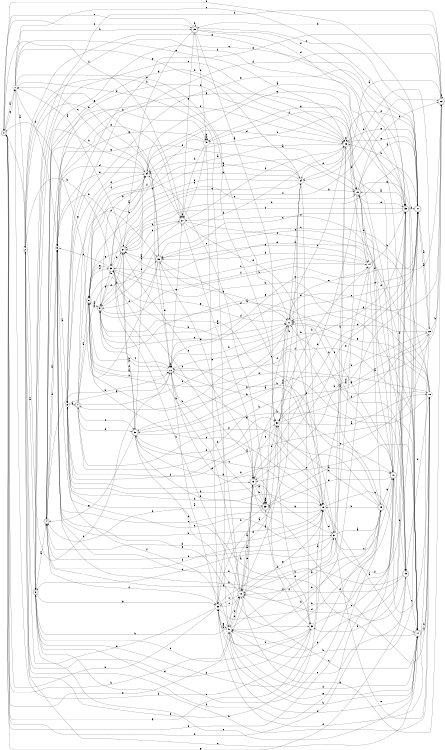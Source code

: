 digraph n34_8 {
__start0 [label="" shape="none"];

rankdir=LR;
size="8,5";

s0 [style="rounded,filled", color="black", fillcolor="white" shape="doublecircle", label="0"];
s1 [style="filled", color="black", fillcolor="white" shape="circle", label="1"];
s2 [style="filled", color="black", fillcolor="white" shape="circle", label="2"];
s3 [style="rounded,filled", color="black", fillcolor="white" shape="doublecircle", label="3"];
s4 [style="rounded,filled", color="black", fillcolor="white" shape="doublecircle", label="4"];
s5 [style="filled", color="black", fillcolor="white" shape="circle", label="5"];
s6 [style="filled", color="black", fillcolor="white" shape="circle", label="6"];
s7 [style="rounded,filled", color="black", fillcolor="white" shape="doublecircle", label="7"];
s8 [style="rounded,filled", color="black", fillcolor="white" shape="doublecircle", label="8"];
s9 [style="rounded,filled", color="black", fillcolor="white" shape="doublecircle", label="9"];
s10 [style="rounded,filled", color="black", fillcolor="white" shape="doublecircle", label="10"];
s11 [style="rounded,filled", color="black", fillcolor="white" shape="doublecircle", label="11"];
s12 [style="rounded,filled", color="black", fillcolor="white" shape="doublecircle", label="12"];
s13 [style="rounded,filled", color="black", fillcolor="white" shape="doublecircle", label="13"];
s14 [style="filled", color="black", fillcolor="white" shape="circle", label="14"];
s15 [style="rounded,filled", color="black", fillcolor="white" shape="doublecircle", label="15"];
s16 [style="filled", color="black", fillcolor="white" shape="circle", label="16"];
s17 [style="rounded,filled", color="black", fillcolor="white" shape="doublecircle", label="17"];
s18 [style="filled", color="black", fillcolor="white" shape="circle", label="18"];
s19 [style="rounded,filled", color="black", fillcolor="white" shape="doublecircle", label="19"];
s20 [style="rounded,filled", color="black", fillcolor="white" shape="doublecircle", label="20"];
s21 [style="rounded,filled", color="black", fillcolor="white" shape="doublecircle", label="21"];
s22 [style="filled", color="black", fillcolor="white" shape="circle", label="22"];
s23 [style="rounded,filled", color="black", fillcolor="white" shape="doublecircle", label="23"];
s24 [style="filled", color="black", fillcolor="white" shape="circle", label="24"];
s25 [style="filled", color="black", fillcolor="white" shape="circle", label="25"];
s26 [style="filled", color="black", fillcolor="white" shape="circle", label="26"];
s27 [style="rounded,filled", color="black", fillcolor="white" shape="doublecircle", label="27"];
s28 [style="filled", color="black", fillcolor="white" shape="circle", label="28"];
s29 [style="rounded,filled", color="black", fillcolor="white" shape="doublecircle", label="29"];
s30 [style="filled", color="black", fillcolor="white" shape="circle", label="30"];
s31 [style="filled", color="black", fillcolor="white" shape="circle", label="31"];
s32 [style="filled", color="black", fillcolor="white" shape="circle", label="32"];
s33 [style="rounded,filled", color="black", fillcolor="white" shape="doublecircle", label="33"];
s34 [style="filled", color="black", fillcolor="white" shape="circle", label="34"];
s35 [style="rounded,filled", color="black", fillcolor="white" shape="doublecircle", label="35"];
s36 [style="rounded,filled", color="black", fillcolor="white" shape="doublecircle", label="36"];
s37 [style="rounded,filled", color="black", fillcolor="white" shape="doublecircle", label="37"];
s38 [style="rounded,filled", color="black", fillcolor="white" shape="doublecircle", label="38"];
s39 [style="filled", color="black", fillcolor="white" shape="circle", label="39"];
s40 [style="filled", color="black", fillcolor="white" shape="circle", label="40"];
s41 [style="filled", color="black", fillcolor="white" shape="circle", label="41"];
s0 -> s1 [label="a"];
s0 -> s41 [label="b"];
s0 -> s29 [label="c"];
s0 -> s15 [label="d"];
s0 -> s13 [label="e"];
s0 -> s27 [label="f"];
s0 -> s1 [label="g"];
s0 -> s10 [label="h"];
s1 -> s2 [label="a"];
s1 -> s5 [label="b"];
s1 -> s35 [label="c"];
s1 -> s41 [label="d"];
s1 -> s28 [label="e"];
s1 -> s11 [label="f"];
s1 -> s24 [label="g"];
s1 -> s29 [label="h"];
s2 -> s3 [label="a"];
s2 -> s30 [label="b"];
s2 -> s17 [label="c"];
s2 -> s32 [label="d"];
s2 -> s35 [label="e"];
s2 -> s10 [label="f"];
s2 -> s26 [label="g"];
s2 -> s39 [label="h"];
s3 -> s4 [label="a"];
s3 -> s18 [label="b"];
s3 -> s28 [label="c"];
s3 -> s15 [label="d"];
s3 -> s15 [label="e"];
s3 -> s35 [label="f"];
s3 -> s25 [label="g"];
s3 -> s12 [label="h"];
s4 -> s5 [label="a"];
s4 -> s26 [label="b"];
s4 -> s25 [label="c"];
s4 -> s5 [label="d"];
s4 -> s27 [label="e"];
s4 -> s16 [label="f"];
s4 -> s27 [label="g"];
s4 -> s40 [label="h"];
s5 -> s6 [label="a"];
s5 -> s16 [label="b"];
s5 -> s31 [label="c"];
s5 -> s34 [label="d"];
s5 -> s32 [label="e"];
s5 -> s28 [label="f"];
s5 -> s20 [label="g"];
s5 -> s28 [label="h"];
s6 -> s7 [label="a"];
s6 -> s17 [label="b"];
s6 -> s36 [label="c"];
s6 -> s30 [label="d"];
s6 -> s21 [label="e"];
s6 -> s41 [label="f"];
s6 -> s26 [label="g"];
s6 -> s16 [label="h"];
s7 -> s8 [label="a"];
s7 -> s23 [label="b"];
s7 -> s38 [label="c"];
s7 -> s38 [label="d"];
s7 -> s11 [label="e"];
s7 -> s34 [label="f"];
s7 -> s34 [label="g"];
s7 -> s36 [label="h"];
s8 -> s9 [label="a"];
s8 -> s19 [label="b"];
s8 -> s26 [label="c"];
s8 -> s39 [label="d"];
s8 -> s20 [label="e"];
s8 -> s18 [label="f"];
s8 -> s16 [label="g"];
s8 -> s11 [label="h"];
s9 -> s10 [label="a"];
s9 -> s21 [label="b"];
s9 -> s26 [label="c"];
s9 -> s28 [label="d"];
s9 -> s11 [label="e"];
s9 -> s37 [label="f"];
s9 -> s39 [label="g"];
s9 -> s8 [label="h"];
s10 -> s11 [label="a"];
s10 -> s19 [label="b"];
s10 -> s31 [label="c"];
s10 -> s41 [label="d"];
s10 -> s33 [label="e"];
s10 -> s20 [label="f"];
s10 -> s40 [label="g"];
s10 -> s35 [label="h"];
s11 -> s12 [label="a"];
s11 -> s26 [label="b"];
s11 -> s21 [label="c"];
s11 -> s24 [label="d"];
s11 -> s14 [label="e"];
s11 -> s33 [label="f"];
s11 -> s39 [label="g"];
s11 -> s7 [label="h"];
s12 -> s13 [label="a"];
s12 -> s39 [label="b"];
s12 -> s25 [label="c"];
s12 -> s38 [label="d"];
s12 -> s36 [label="e"];
s12 -> s41 [label="f"];
s12 -> s16 [label="g"];
s12 -> s39 [label="h"];
s13 -> s12 [label="a"];
s13 -> s14 [label="b"];
s13 -> s37 [label="c"];
s13 -> s18 [label="d"];
s13 -> s12 [label="e"];
s13 -> s21 [label="f"];
s13 -> s33 [label="g"];
s13 -> s33 [label="h"];
s14 -> s15 [label="a"];
s14 -> s35 [label="b"];
s14 -> s39 [label="c"];
s14 -> s36 [label="d"];
s14 -> s16 [label="e"];
s14 -> s40 [label="f"];
s14 -> s36 [label="g"];
s14 -> s41 [label="h"];
s15 -> s12 [label="a"];
s15 -> s16 [label="b"];
s15 -> s30 [label="c"];
s15 -> s9 [label="d"];
s15 -> s12 [label="e"];
s15 -> s7 [label="f"];
s15 -> s10 [label="g"];
s15 -> s26 [label="h"];
s16 -> s17 [label="a"];
s16 -> s26 [label="b"];
s16 -> s18 [label="c"];
s16 -> s31 [label="d"];
s16 -> s5 [label="e"];
s16 -> s2 [label="f"];
s16 -> s33 [label="g"];
s16 -> s4 [label="h"];
s17 -> s6 [label="a"];
s17 -> s18 [label="b"];
s17 -> s12 [label="c"];
s17 -> s27 [label="d"];
s17 -> s3 [label="e"];
s17 -> s18 [label="f"];
s17 -> s41 [label="g"];
s17 -> s28 [label="h"];
s18 -> s6 [label="a"];
s18 -> s19 [label="b"];
s18 -> s36 [label="c"];
s18 -> s37 [label="d"];
s18 -> s11 [label="e"];
s18 -> s38 [label="f"];
s18 -> s9 [label="g"];
s18 -> s26 [label="h"];
s19 -> s11 [label="a"];
s19 -> s5 [label="b"];
s19 -> s17 [label="c"];
s19 -> s20 [label="d"];
s19 -> s34 [label="e"];
s19 -> s4 [label="f"];
s19 -> s0 [label="g"];
s19 -> s5 [label="h"];
s20 -> s21 [label="a"];
s20 -> s23 [label="b"];
s20 -> s10 [label="c"];
s20 -> s14 [label="d"];
s20 -> s35 [label="e"];
s20 -> s31 [label="f"];
s20 -> s17 [label="g"];
s20 -> s30 [label="h"];
s21 -> s22 [label="a"];
s21 -> s41 [label="b"];
s21 -> s4 [label="c"];
s21 -> s28 [label="d"];
s21 -> s26 [label="e"];
s21 -> s0 [label="f"];
s21 -> s28 [label="g"];
s21 -> s13 [label="h"];
s22 -> s21 [label="a"];
s22 -> s23 [label="b"];
s22 -> s13 [label="c"];
s22 -> s11 [label="d"];
s22 -> s26 [label="e"];
s22 -> s25 [label="f"];
s22 -> s30 [label="g"];
s22 -> s24 [label="h"];
s23 -> s24 [label="a"];
s23 -> s3 [label="b"];
s23 -> s23 [label="c"];
s23 -> s6 [label="d"];
s23 -> s6 [label="e"];
s23 -> s11 [label="f"];
s23 -> s12 [label="g"];
s23 -> s29 [label="h"];
s24 -> s25 [label="a"];
s24 -> s34 [label="b"];
s24 -> s37 [label="c"];
s24 -> s6 [label="d"];
s24 -> s8 [label="e"];
s24 -> s32 [label="f"];
s24 -> s34 [label="g"];
s24 -> s20 [label="h"];
s25 -> s26 [label="a"];
s25 -> s35 [label="b"];
s25 -> s12 [label="c"];
s25 -> s17 [label="d"];
s25 -> s2 [label="e"];
s25 -> s31 [label="f"];
s25 -> s41 [label="g"];
s25 -> s0 [label="h"];
s26 -> s8 [label="a"];
s26 -> s8 [label="b"];
s26 -> s0 [label="c"];
s26 -> s13 [label="d"];
s26 -> s27 [label="e"];
s26 -> s17 [label="f"];
s26 -> s16 [label="g"];
s26 -> s26 [label="h"];
s27 -> s9 [label="a"];
s27 -> s27 [label="b"];
s27 -> s14 [label="c"];
s27 -> s16 [label="d"];
s27 -> s13 [label="e"];
s27 -> s28 [label="f"];
s27 -> s29 [label="g"];
s27 -> s37 [label="h"];
s28 -> s8 [label="a"];
s28 -> s12 [label="b"];
s28 -> s11 [label="c"];
s28 -> s24 [label="d"];
s28 -> s28 [label="e"];
s28 -> s20 [label="f"];
s28 -> s21 [label="g"];
s28 -> s4 [label="h"];
s29 -> s30 [label="a"];
s29 -> s29 [label="b"];
s29 -> s21 [label="c"];
s29 -> s19 [label="d"];
s29 -> s0 [label="e"];
s29 -> s35 [label="f"];
s29 -> s37 [label="g"];
s29 -> s40 [label="h"];
s30 -> s18 [label="a"];
s30 -> s22 [label="b"];
s30 -> s31 [label="c"];
s30 -> s22 [label="d"];
s30 -> s32 [label="e"];
s30 -> s11 [label="f"];
s30 -> s13 [label="g"];
s30 -> s24 [label="h"];
s31 -> s15 [label="a"];
s31 -> s28 [label="b"];
s31 -> s3 [label="c"];
s31 -> s4 [label="d"];
s31 -> s18 [label="e"];
s31 -> s21 [label="f"];
s31 -> s9 [label="g"];
s31 -> s6 [label="h"];
s32 -> s16 [label="a"];
s32 -> s1 [label="b"];
s32 -> s3 [label="c"];
s32 -> s25 [label="d"];
s32 -> s10 [label="e"];
s32 -> s33 [label="f"];
s32 -> s0 [label="g"];
s32 -> s38 [label="h"];
s33 -> s10 [label="a"];
s33 -> s25 [label="b"];
s33 -> s34 [label="c"];
s33 -> s33 [label="d"];
s33 -> s30 [label="e"];
s33 -> s26 [label="f"];
s33 -> s33 [label="g"];
s33 -> s4 [label="h"];
s34 -> s35 [label="a"];
s34 -> s39 [label="b"];
s34 -> s1 [label="c"];
s34 -> s28 [label="d"];
s34 -> s5 [label="e"];
s34 -> s36 [label="f"];
s34 -> s9 [label="g"];
s34 -> s3 [label="h"];
s35 -> s20 [label="a"];
s35 -> s32 [label="b"];
s35 -> s36 [label="c"];
s35 -> s37 [label="d"];
s35 -> s38 [label="e"];
s35 -> s21 [label="f"];
s35 -> s34 [label="g"];
s35 -> s13 [label="h"];
s36 -> s37 [label="a"];
s36 -> s2 [label="b"];
s36 -> s23 [label="c"];
s36 -> s16 [label="d"];
s36 -> s26 [label="e"];
s36 -> s9 [label="f"];
s36 -> s0 [label="g"];
s36 -> s11 [label="h"];
s37 -> s1 [label="a"];
s37 -> s5 [label="b"];
s37 -> s27 [label="c"];
s37 -> s38 [label="d"];
s37 -> s9 [label="e"];
s37 -> s23 [label="f"];
s37 -> s8 [label="g"];
s37 -> s21 [label="h"];
s38 -> s10 [label="a"];
s38 -> s33 [label="b"];
s38 -> s16 [label="c"];
s38 -> s37 [label="d"];
s38 -> s34 [label="e"];
s38 -> s30 [label="f"];
s38 -> s4 [label="g"];
s38 -> s17 [label="h"];
s39 -> s34 [label="a"];
s39 -> s17 [label="b"];
s39 -> s5 [label="c"];
s39 -> s13 [label="d"];
s39 -> s20 [label="e"];
s39 -> s14 [label="f"];
s39 -> s8 [label="g"];
s39 -> s37 [label="h"];
s40 -> s20 [label="a"];
s40 -> s40 [label="b"];
s40 -> s27 [label="c"];
s40 -> s27 [label="d"];
s40 -> s25 [label="e"];
s40 -> s8 [label="f"];
s40 -> s5 [label="g"];
s40 -> s40 [label="h"];
s41 -> s25 [label="a"];
s41 -> s12 [label="b"];
s41 -> s19 [label="c"];
s41 -> s17 [label="d"];
s41 -> s30 [label="e"];
s41 -> s31 [label="f"];
s41 -> s35 [label="g"];
s41 -> s17 [label="h"];

}